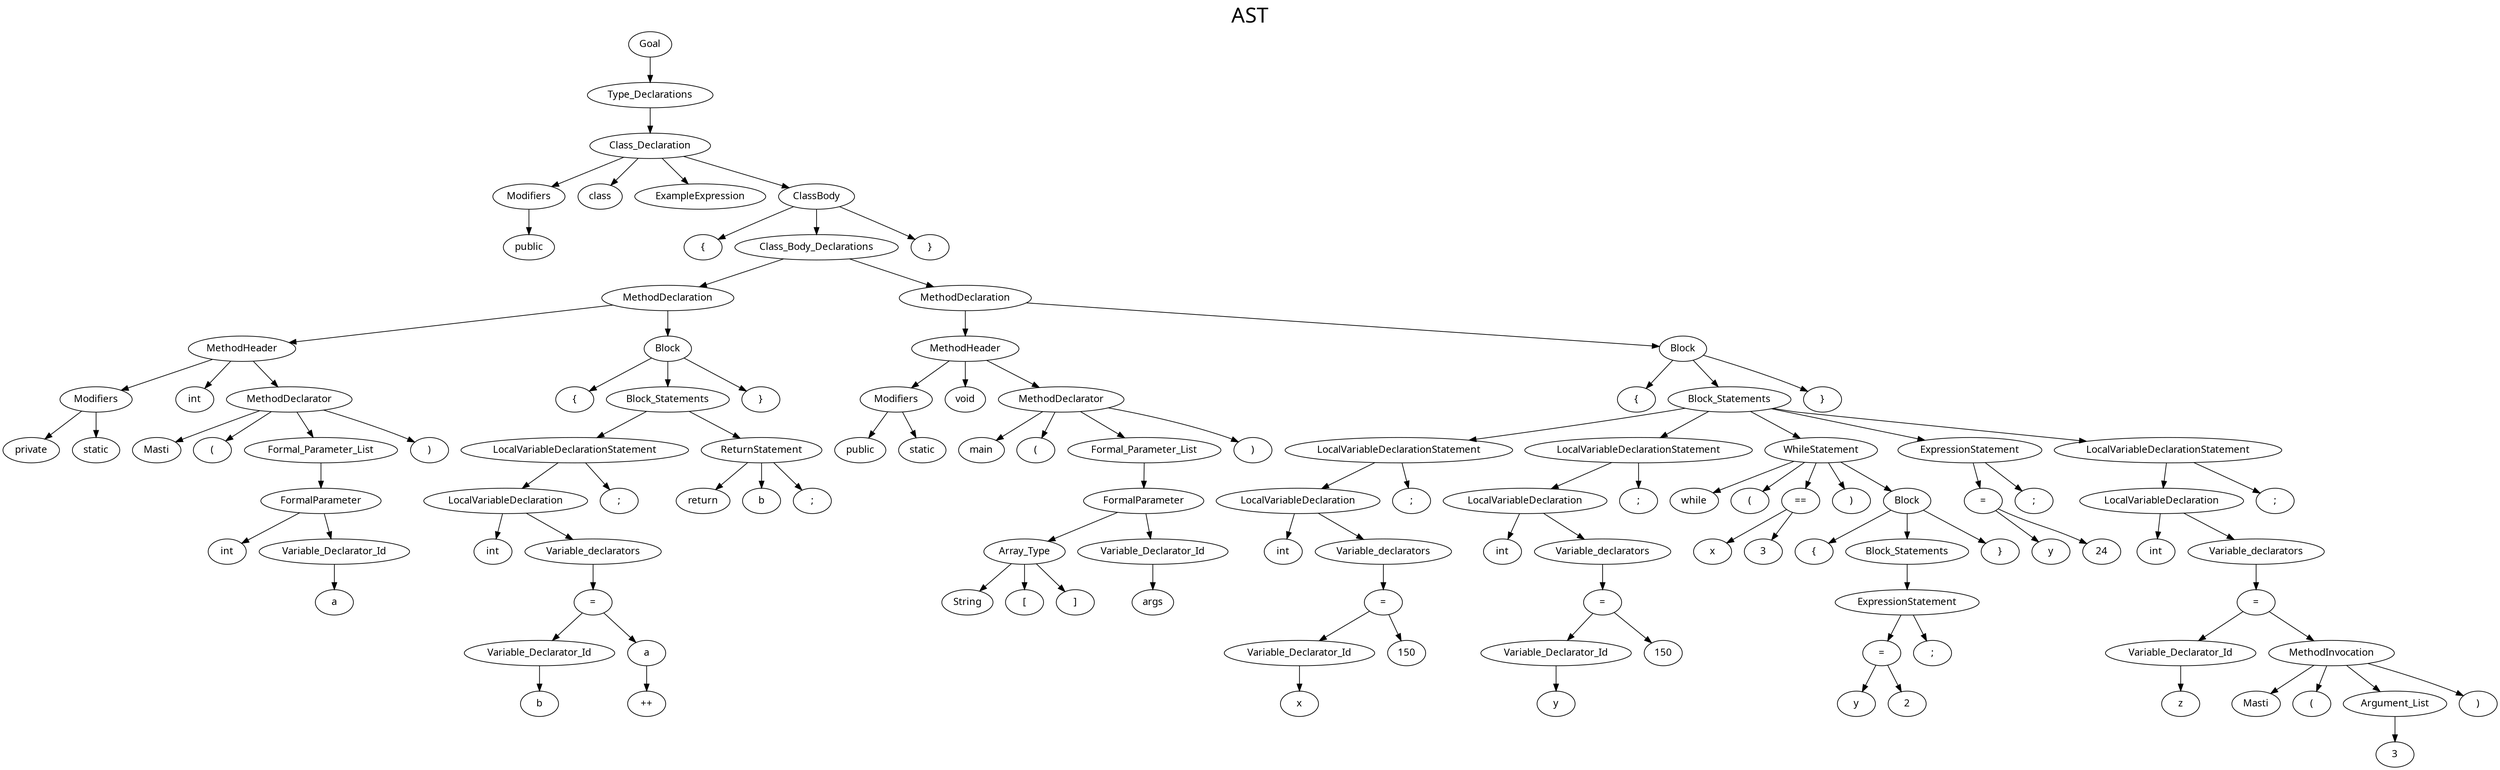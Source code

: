 digraph G{

    label     = "AST"
    fontname  = "Cascadia code"
    fontsize  = 30
    labelloc  = t
    
    node   [ fontname="Cascadia code" ]

	126		[ style = solid label = "Goal"  ];
	126 -> 125
	125		[ style = solid label = "Type_Declarations"  ];
	125 -> 124
	124		[ style = solid label = "Class_Declaration"  ];
	124 -> 1
	1		[ style = solid label = "Modifiers"  ];
	1 -> 0
	0		[ style = solid label = "public"  ];
	124 -> 2
	2		[ style = solid label = "class"  ];
	124 -> 3
	3		[ style = solid label = "ExampleExpression"  ];
	124 -> 123
	123		[ style = solid label = "ClassBody"  ];
	123 -> 4
	4		[ style = solid label = "{"  ];
	123 -> 40
	40		[ style = solid label = "Class_Body_Declarations"  ];
	40 -> 39
	39		[ style = solid label = "MethodDeclaration"  ];
	39 -> 19
	19		[ style = solid label = "MethodHeader"  ];
	19 -> 6
	6		[ style = solid label = "Modifiers"  ];
	6 -> 5
	5		[ style = solid label = "private"  ];
	6 -> 7
	7		[ style = solid label = "static"  ];
	19 -> 8
	8		[ style = solid label = "int"  ];
	19 -> 17
	17		[ style = solid label = "MethodDeclarator"  ];
	17 -> 9
	9		[ style = solid label = "Masti"  ];
	17 -> 10
	10		[ style = solid label = "("  ];
	17 -> 16
	16		[ style = solid label = "Formal_Parameter_List"  ];
	16 -> 15
	15		[ style = solid label = "FormalParameter"  ];
	15 -> 11
	11		[ style = solid label = "int"  ];
	15 -> 13
	13		[ style = solid label = "Variable_Declarator_Id"  ];
	13 -> 12
	12		[ style = solid label = "a"  ];
	17 -> 14
	14		[ style = solid label = ")"  ];
	39 -> 38
	38		[ style = solid label = "Block"  ];
	38 -> 18
	18		[ style = solid label = "{"  ];
	38 -> 32
	32		[ style = solid label = "Block_Statements"  ];
	32 -> 31
	31		[ style = solid label = "LocalVariableDeclarationStatement"  ];
	31 -> 30
	30		[ style = solid label = "LocalVariableDeclaration"  ];
	30 -> 20
	20		[ style = solid label = "int"  ];
	30 -> 29
	29		[ style = solid label = "Variable_declarators"  ];
	29 -> 28
	28		[ style = solid label = "="  ];
	28 -> 22
	22		[ style = solid label = "Variable_Declarator_Id"  ];
	22 -> 21
	21		[ style = solid label = "b"  ];
	28 -> 27
	27		[ style = solid label = "a"  ];
	27 -> 24
	24		[ style = solid label = "++"  ];
	31 -> 26
	26		[ style = solid label = ";"  ];
	32 -> 36
	36		[ style = solid label = "ReturnStatement"  ];
	36 -> 33
	33		[ style = solid label = "return"  ];
	36 -> 34
	34		[ style = solid label = "b"  ];
	36 -> 35
	35		[ style = solid label = ";"  ];
	38 -> 37
	37		[ style = solid label = "}"  ];
	40 -> 121
	121		[ style = solid label = "MethodDeclaration"  ];
	121 -> 58
	58		[ style = solid label = "MethodHeader"  ];
	58 -> 42
	42		[ style = solid label = "Modifiers"  ];
	42 -> 41
	41		[ style = solid label = "public"  ];
	42 -> 43
	43		[ style = solid label = "static"  ];
	58 -> 44
	44		[ style = solid label = "void"  ];
	58 -> 56
	56		[ style = solid label = "MethodDeclarator"  ];
	56 -> 45
	45		[ style = solid label = "main"  ];
	56 -> 46
	46		[ style = solid label = "("  ];
	56 -> 55
	55		[ style = solid label = "Formal_Parameter_List"  ];
	55 -> 54
	54		[ style = solid label = "FormalParameter"  ];
	54 -> 50
	50		[ style = solid label = "Array_Type"  ];
	50 -> 47
	47		[ style = solid label = "String"  ];
	50 -> 48
	48		[ style = solid label = "["  ];
	50 -> 49
	49		[ style = solid label = "]"  ];
	54 -> 52
	52		[ style = solid label = "Variable_Declarator_Id"  ];
	52 -> 51
	51		[ style = solid label = "args"  ];
	56 -> 53
	53		[ style = solid label = ")"  ];
	121 -> 120
	120		[ style = solid label = "Block"  ];
	120 -> 57
	57		[ style = solid label = "{"  ];
	120 -> 69
	69		[ style = solid label = "Block_Statements"  ];
	69 -> 68
	68		[ style = solid label = "LocalVariableDeclarationStatement"  ];
	68 -> 67
	67		[ style = solid label = "LocalVariableDeclaration"  ];
	67 -> 59
	59		[ style = solid label = "int"  ];
	67 -> 66
	66		[ style = solid label = "Variable_declarators"  ];
	66 -> 65
	65		[ style = solid label = "="  ];
	65 -> 61
	61		[ style = solid label = "Variable_Declarator_Id"  ];
	61 -> 60
	60		[ style = solid label = "x"  ];
	65 -> 63
	63		[ style = solid label = "150"  ];
	68 -> 64
	64		[ style = solid label = ";"  ];
	69 -> 79
	79		[ style = solid label = "LocalVariableDeclarationStatement"  ];
	79 -> 78
	78		[ style = solid label = "LocalVariableDeclaration"  ];
	78 -> 70
	70		[ style = solid label = "int"  ];
	78 -> 77
	77		[ style = solid label = "Variable_declarators"  ];
	77 -> 76
	76		[ style = solid label = "="  ];
	76 -> 72
	72		[ style = solid label = "Variable_Declarator_Id"  ];
	72 -> 71
	71		[ style = solid label = "y"  ];
	76 -> 74
	74		[ style = solid label = "150"  ];
	79 -> 75
	75		[ style = solid label = ";"  ];
	69 -> 97
	97		[ style = solid label = "WhileStatement"  ];
	97 -> 80
	80		[ style = solid label = "while"  ];
	97 -> 81
	81		[ style = solid label = "("  ];
	97 -> 86
	86		[ style = solid label = "=="  ];
	86 -> 82
	82		[ style = solid label = "x"  ];
	86 -> 84
	84		[ style = solid label = "3"  ];
	97 -> 85
	85		[ style = solid label = ")"  ];
	97 -> 96
	96		[ style = solid label = "Block"  ];
	96 -> 87
	87		[ style = solid label = "{"  ];
	96 -> 94
	94		[ style = solid label = "Block_Statements"  ];
	94 -> 93
	93		[ style = solid label = "ExpressionStatement"  ];
	93 -> 92
	92		[ style = solid label = "="  ];
	92 -> 88
	88		[ style = solid label = "y"  ];
	92 -> 90
	90		[ style = solid label = "2"  ];
	93 -> 91
	91		[ style = solid label = ";"  ];
	96 -> 95
	95		[ style = solid label = "}"  ];
	69 -> 103
	103		[ style = solid label = "ExpressionStatement"  ];
	103 -> 102
	102		[ style = solid label = "="  ];
	102 -> 98
	98		[ style = solid label = "y"  ];
	102 -> 100
	100		[ style = solid label = "24"  ];
	103 -> 101
	101		[ style = solid label = ";"  ];
	69 -> 118
	118		[ style = solid label = "LocalVariableDeclarationStatement"  ];
	118 -> 117
	117		[ style = solid label = "LocalVariableDeclaration"  ];
	117 -> 104
	104		[ style = solid label = "int"  ];
	117 -> 116
	116		[ style = solid label = "Variable_declarators"  ];
	116 -> 115
	115		[ style = solid label = "="  ];
	115 -> 106
	106		[ style = solid label = "Variable_Declarator_Id"  ];
	106 -> 105
	105		[ style = solid label = "z"  ];
	115 -> 113
	113		[ style = solid label = "MethodInvocation"  ];
	113 -> 108
	108		[ style = solid label = "Masti"  ];
	113 -> 109
	109		[ style = solid label = "("  ];
	113 -> 112
	112		[ style = solid label = "Argument_List"  ];
	112 -> 110
	110		[ style = solid label = "3"  ];
	113 -> 111
	111		[ style = solid label = ")"  ];
	118 -> 114
	114		[ style = solid label = ";"  ];
	120 -> 119
	119		[ style = solid label = "}"  ];
	123 -> 122
	122		[ style = solid label = "}"  ];
}